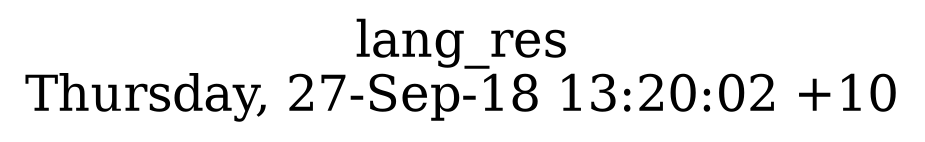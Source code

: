 digraph G {
fontsize="24";
label="lang_res\nThursday, 27-Sep-18 13:20:02 +10";
nojustify=true;
ordering=out;
rankdir=LR;
size="30";
}
